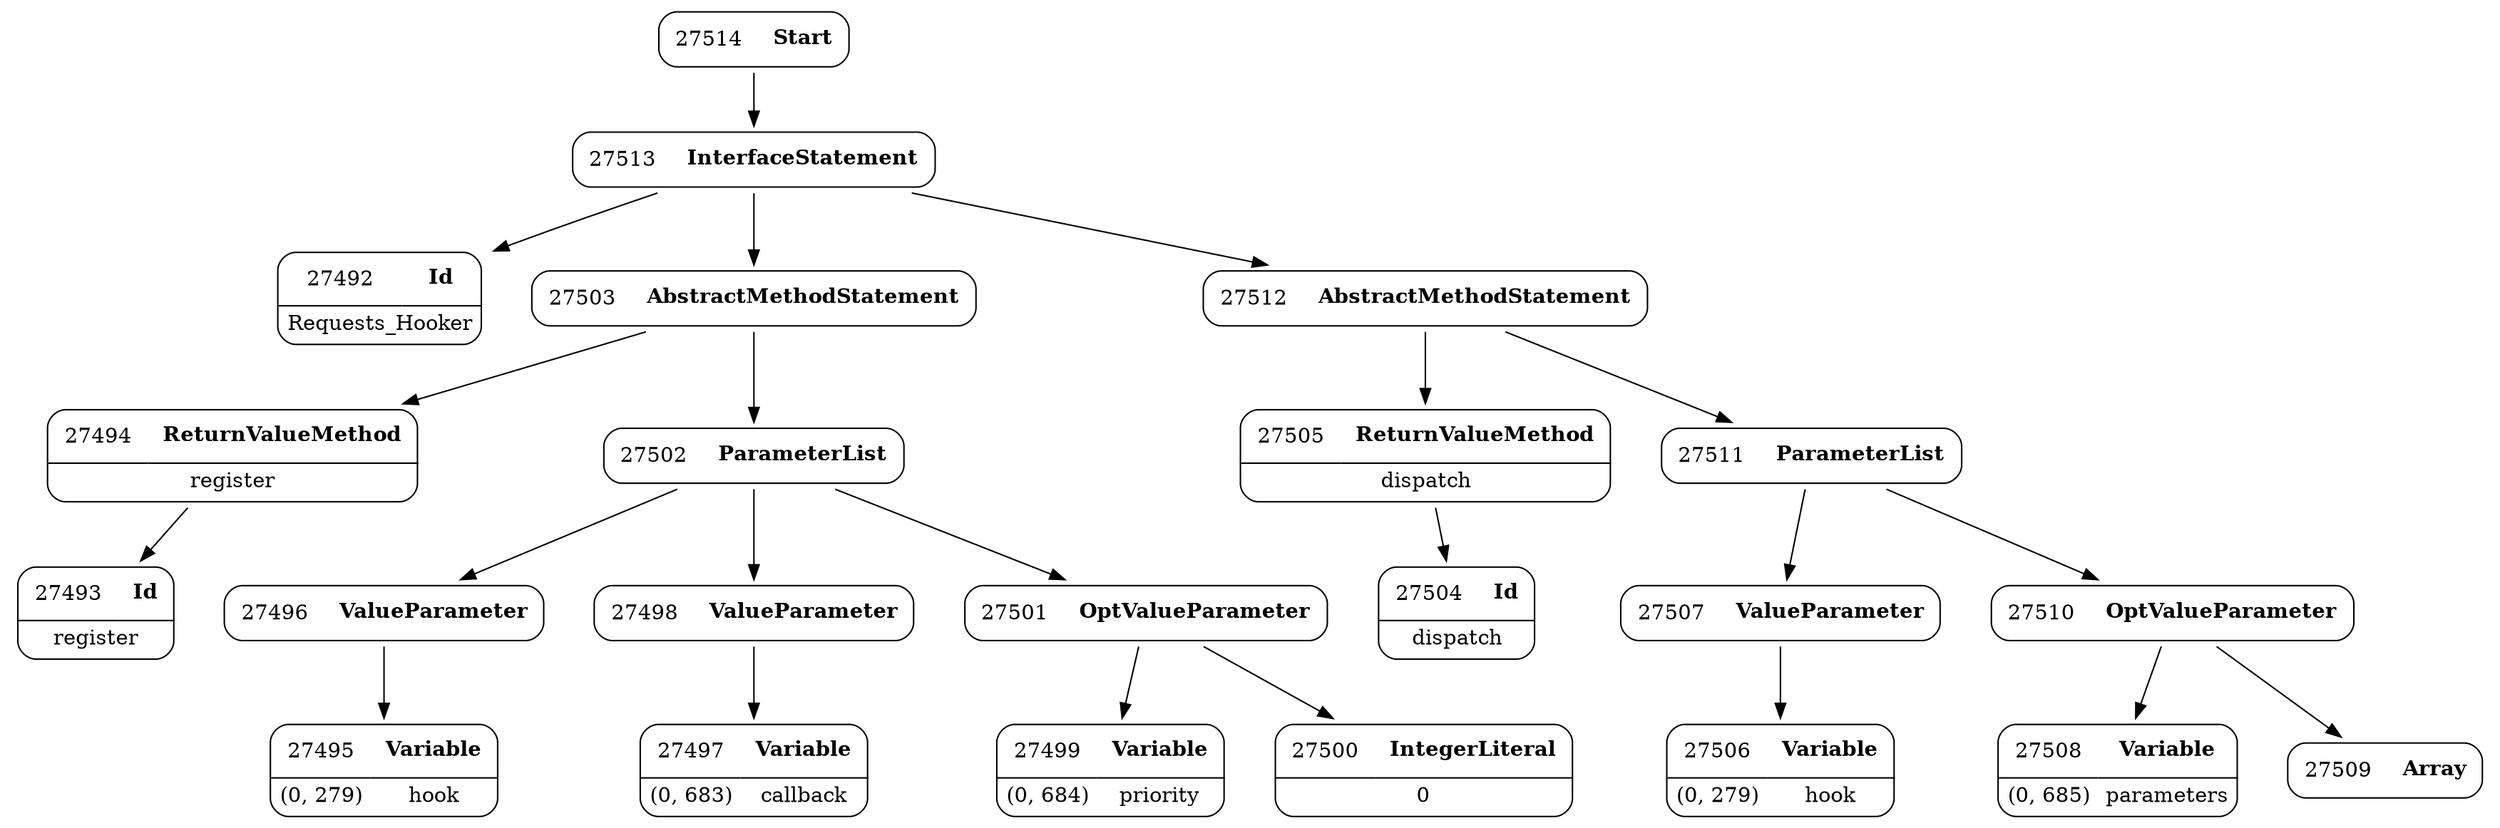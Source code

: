 digraph ast {
node [shape=none];
27492 [label=<<TABLE border='1' cellspacing='0' cellpadding='10' style='rounded' ><TR><TD border='0'>27492</TD><TD border='0'><B>Id</B></TD></TR><HR/><TR><TD border='0' cellpadding='5' colspan='2'>Requests_Hooker</TD></TR></TABLE>>];
27493 [label=<<TABLE border='1' cellspacing='0' cellpadding='10' style='rounded' ><TR><TD border='0'>27493</TD><TD border='0'><B>Id</B></TD></TR><HR/><TR><TD border='0' cellpadding='5' colspan='2'>register</TD></TR></TABLE>>];
27494 [label=<<TABLE border='1' cellspacing='0' cellpadding='10' style='rounded' ><TR><TD border='0'>27494</TD><TD border='0'><B>ReturnValueMethod</B></TD></TR><HR/><TR><TD border='0' cellpadding='5' colspan='2'>register</TD></TR></TABLE>>];
27494 -> 27493 [weight=2];
27495 [label=<<TABLE border='1' cellspacing='0' cellpadding='10' style='rounded' ><TR><TD border='0'>27495</TD><TD border='0'><B>Variable</B></TD></TR><HR/><TR><TD border='0' cellpadding='5'>(0, 279)</TD><TD border='0' cellpadding='5'>hook</TD></TR></TABLE>>];
27496 [label=<<TABLE border='1' cellspacing='0' cellpadding='10' style='rounded' ><TR><TD border='0'>27496</TD><TD border='0'><B>ValueParameter</B></TD></TR></TABLE>>];
27496 -> 27495 [weight=2];
27497 [label=<<TABLE border='1' cellspacing='0' cellpadding='10' style='rounded' ><TR><TD border='0'>27497</TD><TD border='0'><B>Variable</B></TD></TR><HR/><TR><TD border='0' cellpadding='5'>(0, 683)</TD><TD border='0' cellpadding='5'>callback</TD></TR></TABLE>>];
27498 [label=<<TABLE border='1' cellspacing='0' cellpadding='10' style='rounded' ><TR><TD border='0'>27498</TD><TD border='0'><B>ValueParameter</B></TD></TR></TABLE>>];
27498 -> 27497 [weight=2];
27499 [label=<<TABLE border='1' cellspacing='0' cellpadding='10' style='rounded' ><TR><TD border='0'>27499</TD><TD border='0'><B>Variable</B></TD></TR><HR/><TR><TD border='0' cellpadding='5'>(0, 684)</TD><TD border='0' cellpadding='5'>priority</TD></TR></TABLE>>];
27500 [label=<<TABLE border='1' cellspacing='0' cellpadding='10' style='rounded' ><TR><TD border='0'>27500</TD><TD border='0'><B>IntegerLiteral</B></TD></TR><HR/><TR><TD border='0' cellpadding='5' colspan='2'>0</TD></TR></TABLE>>];
27501 [label=<<TABLE border='1' cellspacing='0' cellpadding='10' style='rounded' ><TR><TD border='0'>27501</TD><TD border='0'><B>OptValueParameter</B></TD></TR></TABLE>>];
27501 -> 27499 [weight=2];
27501 -> 27500 [weight=2];
27502 [label=<<TABLE border='1' cellspacing='0' cellpadding='10' style='rounded' ><TR><TD border='0'>27502</TD><TD border='0'><B>ParameterList</B></TD></TR></TABLE>>];
27502 -> 27496 [weight=2];
27502 -> 27498 [weight=2];
27502 -> 27501 [weight=2];
27503 [label=<<TABLE border='1' cellspacing='0' cellpadding='10' style='rounded' ><TR><TD border='0'>27503</TD><TD border='0'><B>AbstractMethodStatement</B></TD></TR></TABLE>>];
27503 -> 27494 [weight=2];
27503 -> 27502 [weight=2];
27504 [label=<<TABLE border='1' cellspacing='0' cellpadding='10' style='rounded' ><TR><TD border='0'>27504</TD><TD border='0'><B>Id</B></TD></TR><HR/><TR><TD border='0' cellpadding='5' colspan='2'>dispatch</TD></TR></TABLE>>];
27505 [label=<<TABLE border='1' cellspacing='0' cellpadding='10' style='rounded' ><TR><TD border='0'>27505</TD><TD border='0'><B>ReturnValueMethod</B></TD></TR><HR/><TR><TD border='0' cellpadding='5' colspan='2'>dispatch</TD></TR></TABLE>>];
27505 -> 27504 [weight=2];
27506 [label=<<TABLE border='1' cellspacing='0' cellpadding='10' style='rounded' ><TR><TD border='0'>27506</TD><TD border='0'><B>Variable</B></TD></TR><HR/><TR><TD border='0' cellpadding='5'>(0, 279)</TD><TD border='0' cellpadding='5'>hook</TD></TR></TABLE>>];
27507 [label=<<TABLE border='1' cellspacing='0' cellpadding='10' style='rounded' ><TR><TD border='0'>27507</TD><TD border='0'><B>ValueParameter</B></TD></TR></TABLE>>];
27507 -> 27506 [weight=2];
27508 [label=<<TABLE border='1' cellspacing='0' cellpadding='10' style='rounded' ><TR><TD border='0'>27508</TD><TD border='0'><B>Variable</B></TD></TR><HR/><TR><TD border='0' cellpadding='5'>(0, 685)</TD><TD border='0' cellpadding='5'>parameters</TD></TR></TABLE>>];
27509 [label=<<TABLE border='1' cellspacing='0' cellpadding='10' style='rounded' ><TR><TD border='0'>27509</TD><TD border='0'><B>Array</B></TD></TR></TABLE>>];
27510 [label=<<TABLE border='1' cellspacing='0' cellpadding='10' style='rounded' ><TR><TD border='0'>27510</TD><TD border='0'><B>OptValueParameter</B></TD></TR></TABLE>>];
27510 -> 27508 [weight=2];
27510 -> 27509 [weight=2];
27511 [label=<<TABLE border='1' cellspacing='0' cellpadding='10' style='rounded' ><TR><TD border='0'>27511</TD><TD border='0'><B>ParameterList</B></TD></TR></TABLE>>];
27511 -> 27507 [weight=2];
27511 -> 27510 [weight=2];
27512 [label=<<TABLE border='1' cellspacing='0' cellpadding='10' style='rounded' ><TR><TD border='0'>27512</TD><TD border='0'><B>AbstractMethodStatement</B></TD></TR></TABLE>>];
27512 -> 27505 [weight=2];
27512 -> 27511 [weight=2];
27513 [label=<<TABLE border='1' cellspacing='0' cellpadding='10' style='rounded' ><TR><TD border='0'>27513</TD><TD border='0'><B>InterfaceStatement</B></TD></TR></TABLE>>];
27513 -> 27492 [weight=2];
27513 -> 27503 [weight=2];
27513 -> 27512 [weight=2];
27514 [label=<<TABLE border='1' cellspacing='0' cellpadding='10' style='rounded' ><TR><TD border='0'>27514</TD><TD border='0'><B>Start</B></TD></TR></TABLE>>];
27514 -> 27513 [weight=2];
}
